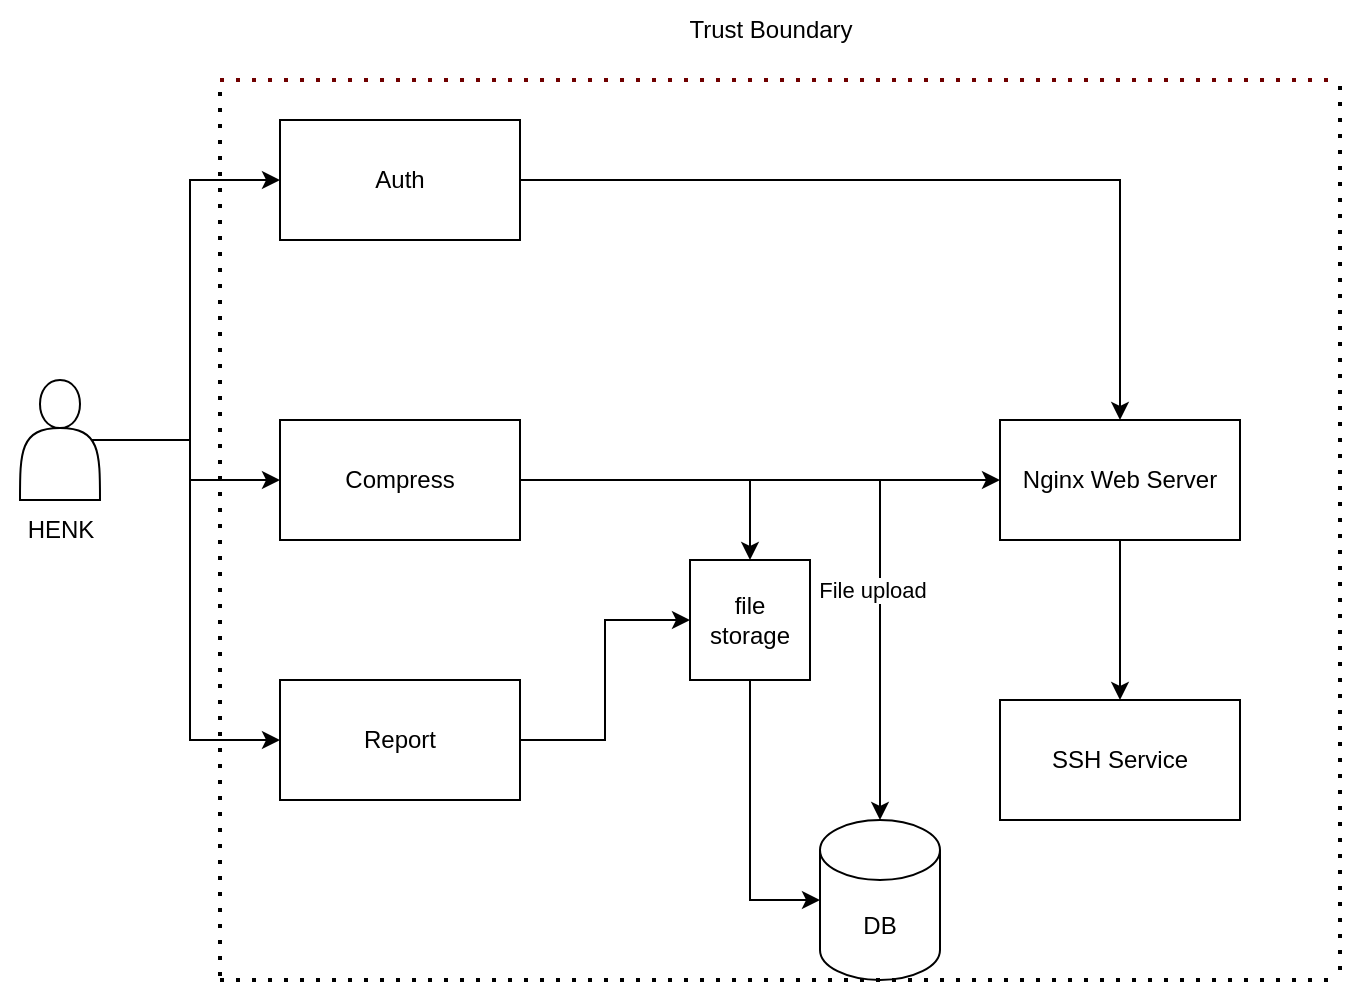 <mxfile version="26.2.10">
  <diagram name="Pagina-1" id="ZpzID8mCrmCJM-4OHz3P">
    <mxGraphModel dx="1226" dy="1102" grid="1" gridSize="10" guides="1" tooltips="1" connect="1" arrows="1" fold="1" page="1" pageScale="1" pageWidth="827" pageHeight="1169" math="0" shadow="0">
      <root>
        <mxCell id="0" />
        <mxCell id="1" parent="0" />
        <mxCell id="sebuSS2VXyogjmT8ZFDJ-1" value="DB" style="shape=cylinder3;whiteSpace=wrap;html=1;boundedLbl=1;backgroundOutline=1;size=15;" vertex="1" parent="1">
          <mxGeometry x="460" y="560" width="60" height="80" as="geometry" />
        </mxCell>
        <mxCell id="sebuSS2VXyogjmT8ZFDJ-34" style="edgeStyle=orthogonalEdgeStyle;rounded=0;orthogonalLoop=1;jettySize=auto;html=1;exitX=1;exitY=0.5;exitDx=0;exitDy=0;entryX=0;entryY=0.5;entryDx=0;entryDy=0;" edge="1" parent="1" source="sebuSS2VXyogjmT8ZFDJ-2" target="sebuSS2VXyogjmT8ZFDJ-6">
          <mxGeometry relative="1" as="geometry">
            <mxPoint x="515" y="390" as="targetPoint" />
          </mxGeometry>
        </mxCell>
        <mxCell id="sebuSS2VXyogjmT8ZFDJ-42" style="edgeStyle=orthogonalEdgeStyle;rounded=0;orthogonalLoop=1;jettySize=auto;html=1;exitX=1;exitY=0.5;exitDx=0;exitDy=0;entryX=0.5;entryY=0;entryDx=0;entryDy=0;" edge="1" parent="1" source="sebuSS2VXyogjmT8ZFDJ-2" target="sebuSS2VXyogjmT8ZFDJ-35">
          <mxGeometry relative="1" as="geometry" />
        </mxCell>
        <mxCell id="sebuSS2VXyogjmT8ZFDJ-2" value="Compress" style="rounded=0;whiteSpace=wrap;html=1;" vertex="1" parent="1">
          <mxGeometry x="190" y="360" width="120" height="60" as="geometry" />
        </mxCell>
        <mxCell id="sebuSS2VXyogjmT8ZFDJ-32" style="edgeStyle=orthogonalEdgeStyle;rounded=0;orthogonalLoop=1;jettySize=auto;html=1;exitX=1;exitY=0.5;exitDx=0;exitDy=0;" edge="1" parent="1" source="sebuSS2VXyogjmT8ZFDJ-3" target="sebuSS2VXyogjmT8ZFDJ-6">
          <mxGeometry relative="1" as="geometry" />
        </mxCell>
        <mxCell id="sebuSS2VXyogjmT8ZFDJ-3" value="Auth" style="rounded=0;whiteSpace=wrap;html=1;" vertex="1" parent="1">
          <mxGeometry x="190" y="210" width="120" height="60" as="geometry" />
        </mxCell>
        <mxCell id="sebuSS2VXyogjmT8ZFDJ-39" style="edgeStyle=orthogonalEdgeStyle;rounded=0;orthogonalLoop=1;jettySize=auto;html=1;exitX=1;exitY=0.5;exitDx=0;exitDy=0;entryX=0;entryY=0.5;entryDx=0;entryDy=0;" edge="1" parent="1" source="sebuSS2VXyogjmT8ZFDJ-4" target="sebuSS2VXyogjmT8ZFDJ-35">
          <mxGeometry relative="1" as="geometry" />
        </mxCell>
        <mxCell id="sebuSS2VXyogjmT8ZFDJ-4" value="Report" style="rounded=0;whiteSpace=wrap;html=1;" vertex="1" parent="1">
          <mxGeometry x="190" y="490" width="120" height="60" as="geometry" />
        </mxCell>
        <mxCell id="sebuSS2VXyogjmT8ZFDJ-43" style="edgeStyle=orthogonalEdgeStyle;rounded=0;orthogonalLoop=1;jettySize=auto;html=1;exitX=0.5;exitY=1;exitDx=0;exitDy=0;entryX=0.5;entryY=0;entryDx=0;entryDy=0;" edge="1" parent="1" source="sebuSS2VXyogjmT8ZFDJ-6" target="sebuSS2VXyogjmT8ZFDJ-23">
          <mxGeometry relative="1" as="geometry" />
        </mxCell>
        <mxCell id="sebuSS2VXyogjmT8ZFDJ-6" value="Nginx Web Server" style="rounded=0;whiteSpace=wrap;html=1;" vertex="1" parent="1">
          <mxGeometry x="550" y="360" width="120" height="60" as="geometry" />
        </mxCell>
        <mxCell id="sebuSS2VXyogjmT8ZFDJ-18" value="" style="endArrow=none;dashed=1;html=1;dashPattern=1 3;strokeWidth=2;rounded=0;" edge="1" parent="1">
          <mxGeometry width="50" height="50" relative="1" as="geometry">
            <mxPoint x="160" y="638" as="sourcePoint" />
            <mxPoint x="160" y="190" as="targetPoint" />
          </mxGeometry>
        </mxCell>
        <mxCell id="sebuSS2VXyogjmT8ZFDJ-19" value="" style="endArrow=none;dashed=1;html=1;dashPattern=1 3;strokeWidth=2;rounded=0;" edge="1" parent="1">
          <mxGeometry width="50" height="50" relative="1" as="geometry">
            <mxPoint x="160" y="640" as="sourcePoint" />
            <mxPoint x="720" y="640" as="targetPoint" />
          </mxGeometry>
        </mxCell>
        <mxCell id="sebuSS2VXyogjmT8ZFDJ-20" value="" style="endArrow=none;dashed=1;html=1;dashPattern=1 3;strokeWidth=2;rounded=0;" edge="1" parent="1">
          <mxGeometry width="50" height="50" relative="1" as="geometry">
            <mxPoint x="720" y="635" as="sourcePoint" />
            <mxPoint x="720" y="190" as="targetPoint" />
          </mxGeometry>
        </mxCell>
        <mxCell id="sebuSS2VXyogjmT8ZFDJ-21" value="" style="endArrow=none;dashed=1;html=1;dashPattern=1 3;strokeWidth=2;rounded=0;fillColor=#a20025;strokeColor=#6F0000;" edge="1" parent="1">
          <mxGeometry width="50" height="50" relative="1" as="geometry">
            <mxPoint x="160" y="190" as="sourcePoint" />
            <mxPoint x="720" y="190" as="targetPoint" />
          </mxGeometry>
        </mxCell>
        <mxCell id="sebuSS2VXyogjmT8ZFDJ-22" value="Trust Boundary" style="text;html=1;align=center;verticalAlign=middle;resizable=0;points=[];autosize=1;strokeColor=none;fillColor=none;" vertex="1" parent="1">
          <mxGeometry x="380" y="150" width="110" height="30" as="geometry" />
        </mxCell>
        <mxCell id="sebuSS2VXyogjmT8ZFDJ-23" value="SSH Service" style="rounded=0;whiteSpace=wrap;html=1;" vertex="1" parent="1">
          <mxGeometry x="550" y="500" width="120" height="60" as="geometry" />
        </mxCell>
        <mxCell id="sebuSS2VXyogjmT8ZFDJ-29" style="edgeStyle=orthogonalEdgeStyle;rounded=0;orthogonalLoop=1;jettySize=auto;html=1;exitX=0.9;exitY=0.5;exitDx=0;exitDy=0;exitPerimeter=0;entryX=0;entryY=0.5;entryDx=0;entryDy=0;" edge="1" parent="1" source="sebuSS2VXyogjmT8ZFDJ-28" target="sebuSS2VXyogjmT8ZFDJ-3">
          <mxGeometry relative="1" as="geometry" />
        </mxCell>
        <mxCell id="sebuSS2VXyogjmT8ZFDJ-30" style="edgeStyle=orthogonalEdgeStyle;rounded=0;orthogonalLoop=1;jettySize=auto;html=1;exitX=0.9;exitY=0.5;exitDx=0;exitDy=0;exitPerimeter=0;entryX=0;entryY=0.5;entryDx=0;entryDy=0;" edge="1" parent="1" source="sebuSS2VXyogjmT8ZFDJ-28" target="sebuSS2VXyogjmT8ZFDJ-2">
          <mxGeometry relative="1" as="geometry" />
        </mxCell>
        <mxCell id="sebuSS2VXyogjmT8ZFDJ-31" style="edgeStyle=orthogonalEdgeStyle;rounded=0;orthogonalLoop=1;jettySize=auto;html=1;exitX=0.9;exitY=0.5;exitDx=0;exitDy=0;exitPerimeter=0;entryX=0;entryY=0.5;entryDx=0;entryDy=0;" edge="1" parent="1" source="sebuSS2VXyogjmT8ZFDJ-28" target="sebuSS2VXyogjmT8ZFDJ-4">
          <mxGeometry relative="1" as="geometry" />
        </mxCell>
        <mxCell id="sebuSS2VXyogjmT8ZFDJ-28" value="" style="shape=actor;whiteSpace=wrap;html=1;" vertex="1" parent="1">
          <mxGeometry x="60" y="340" width="40" height="60" as="geometry" />
        </mxCell>
        <mxCell id="sebuSS2VXyogjmT8ZFDJ-35" value="file storage" style="whiteSpace=wrap;html=1;aspect=fixed;" vertex="1" parent="1">
          <mxGeometry x="395" y="430" width="60" height="60" as="geometry" />
        </mxCell>
        <mxCell id="sebuSS2VXyogjmT8ZFDJ-38" style="edgeStyle=orthogonalEdgeStyle;rounded=0;orthogonalLoop=1;jettySize=auto;html=1;exitX=0.5;exitY=1;exitDx=0;exitDy=0;entryX=0;entryY=0.5;entryDx=0;entryDy=0;entryPerimeter=0;" edge="1" parent="1" source="sebuSS2VXyogjmT8ZFDJ-35" target="sebuSS2VXyogjmT8ZFDJ-1">
          <mxGeometry relative="1" as="geometry" />
        </mxCell>
        <mxCell id="sebuSS2VXyogjmT8ZFDJ-40" style="edgeStyle=orthogonalEdgeStyle;rounded=0;orthogonalLoop=1;jettySize=auto;html=1;exitX=1;exitY=0.5;exitDx=0;exitDy=0;entryX=0.5;entryY=0;entryDx=0;entryDy=0;entryPerimeter=0;" edge="1" parent="1" source="sebuSS2VXyogjmT8ZFDJ-2" target="sebuSS2VXyogjmT8ZFDJ-1">
          <mxGeometry relative="1" as="geometry" />
        </mxCell>
        <mxCell id="sebuSS2VXyogjmT8ZFDJ-41" value="File upload" style="edgeLabel;html=1;align=center;verticalAlign=middle;resizable=0;points=[];" vertex="1" connectable="0" parent="sebuSS2VXyogjmT8ZFDJ-40">
          <mxGeometry x="0.343" y="-4" relative="1" as="geometry">
            <mxPoint as="offset" />
          </mxGeometry>
        </mxCell>
        <mxCell id="sebuSS2VXyogjmT8ZFDJ-44" value="HENK" style="text;html=1;align=center;verticalAlign=middle;resizable=0;points=[];autosize=1;strokeColor=none;fillColor=none;" vertex="1" parent="1">
          <mxGeometry x="50" y="400" width="60" height="30" as="geometry" />
        </mxCell>
      </root>
    </mxGraphModel>
  </diagram>
</mxfile>
